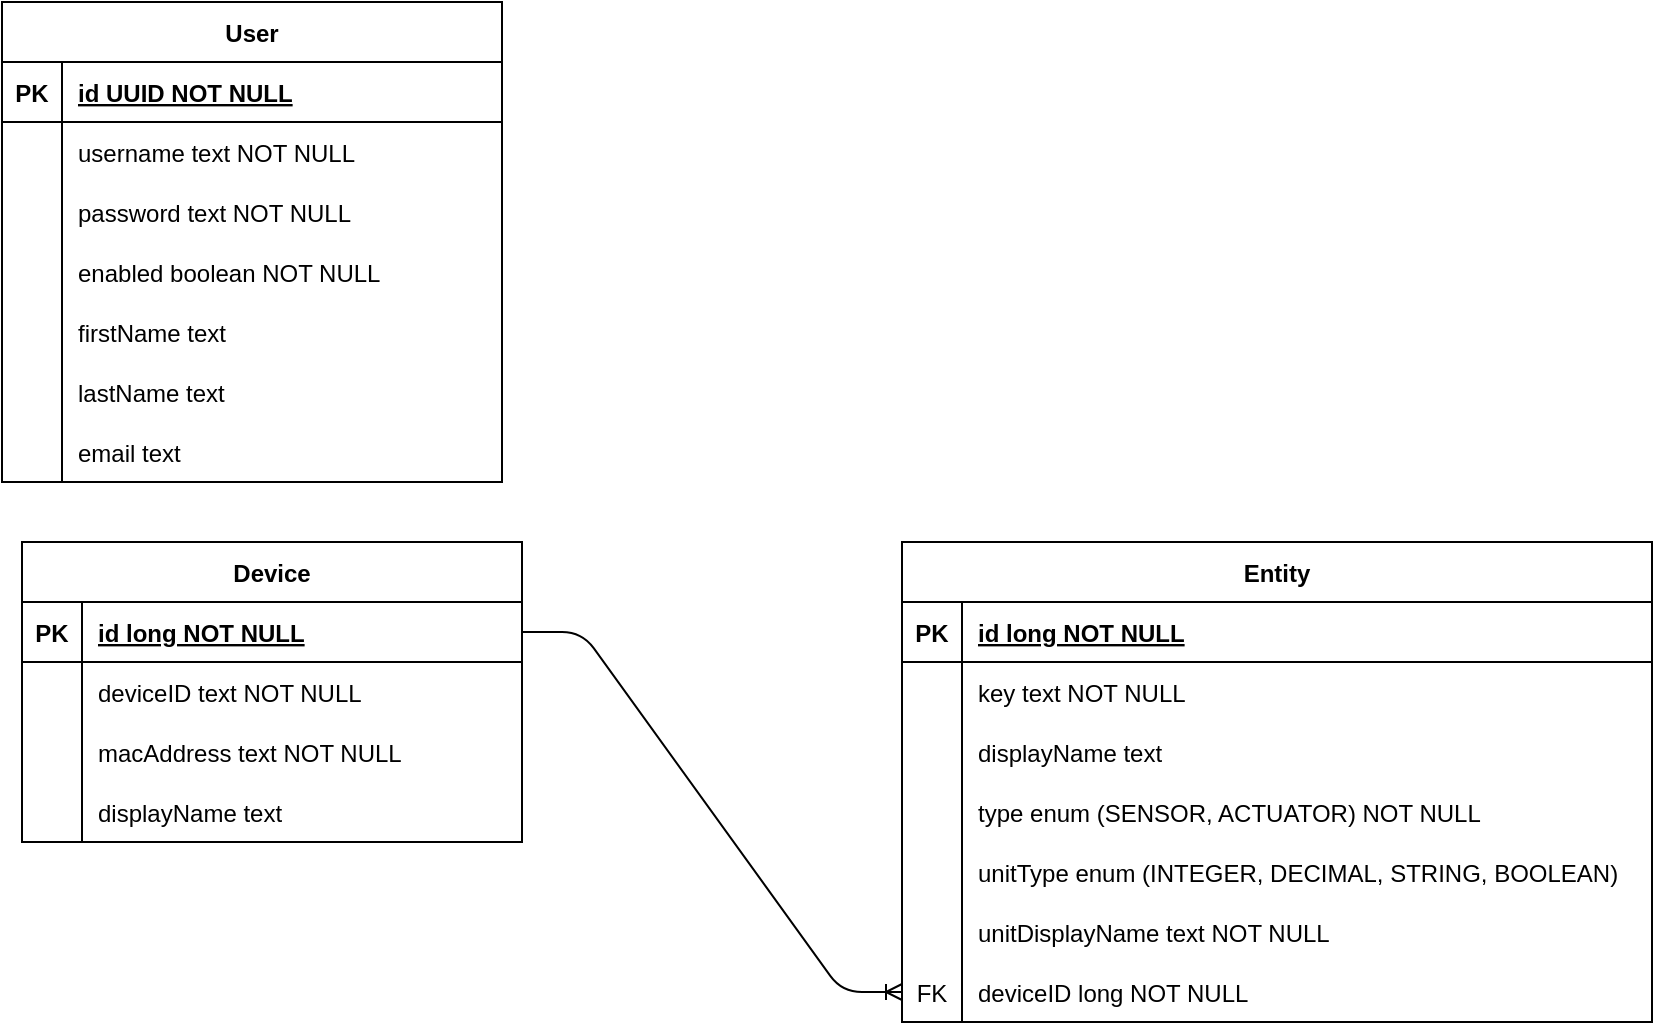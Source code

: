 <mxfile version="14.1.8" type="device"><diagram id="R2lEEEUBdFMjLlhIrx00" name="Page-1"><mxGraphModel dx="2912" dy="851" grid="1" gridSize="10" guides="1" tooltips="1" connect="1" arrows="1" fold="1" page="1" pageScale="1" pageWidth="850" pageHeight="1100" math="0" shadow="0" extFonts="Permanent Marker^https://fonts.googleapis.com/css?family=Permanent+Marker"><root><mxCell id="0"/><mxCell id="1" parent="0"/><mxCell id="C-vyLk0tnHw3VtMMgP7b-23" value="User" style="shape=table;startSize=30;container=1;collapsible=1;childLayout=tableLayout;fixedRows=1;rowLines=0;fontStyle=1;align=center;resizeLast=1;" parent="1" vertex="1"><mxGeometry x="-840" y="20" width="250" height="240" as="geometry"/></mxCell><mxCell id="C-vyLk0tnHw3VtMMgP7b-24" value="" style="shape=partialRectangle;collapsible=0;dropTarget=0;pointerEvents=0;fillColor=none;points=[[0,0.5],[1,0.5]];portConstraint=eastwest;top=0;left=0;right=0;bottom=1;" parent="C-vyLk0tnHw3VtMMgP7b-23" vertex="1"><mxGeometry y="30" width="250" height="30" as="geometry"/></mxCell><mxCell id="C-vyLk0tnHw3VtMMgP7b-25" value="PK" style="shape=partialRectangle;overflow=hidden;connectable=0;fillColor=none;top=0;left=0;bottom=0;right=0;fontStyle=1;" parent="C-vyLk0tnHw3VtMMgP7b-24" vertex="1"><mxGeometry width="30" height="30" as="geometry"/></mxCell><mxCell id="C-vyLk0tnHw3VtMMgP7b-26" value="id UUID NOT NULL " style="shape=partialRectangle;overflow=hidden;connectable=0;fillColor=none;top=0;left=0;bottom=0;right=0;align=left;spacingLeft=6;fontStyle=5;" parent="C-vyLk0tnHw3VtMMgP7b-24" vertex="1"><mxGeometry x="30" width="220" height="30" as="geometry"/></mxCell><mxCell id="C-vyLk0tnHw3VtMMgP7b-27" value="" style="shape=partialRectangle;collapsible=0;dropTarget=0;pointerEvents=0;fillColor=none;points=[[0,0.5],[1,0.5]];portConstraint=eastwest;top=0;left=0;right=0;bottom=0;" parent="C-vyLk0tnHw3VtMMgP7b-23" vertex="1"><mxGeometry y="60" width="250" height="30" as="geometry"/></mxCell><mxCell id="C-vyLk0tnHw3VtMMgP7b-28" value="" style="shape=partialRectangle;overflow=hidden;connectable=0;fillColor=none;top=0;left=0;bottom=0;right=0;" parent="C-vyLk0tnHw3VtMMgP7b-27" vertex="1"><mxGeometry width="30" height="30" as="geometry"/></mxCell><mxCell id="C-vyLk0tnHw3VtMMgP7b-29" value="username text NOT NULL" style="shape=partialRectangle;overflow=hidden;connectable=0;fillColor=none;top=0;left=0;bottom=0;right=0;align=left;spacingLeft=6;" parent="C-vyLk0tnHw3VtMMgP7b-27" vertex="1"><mxGeometry x="30" width="220" height="30" as="geometry"/></mxCell><mxCell id="msgW7Ux3hpX_tZHprJBe-1" value="" style="shape=partialRectangle;collapsible=0;dropTarget=0;pointerEvents=0;fillColor=none;points=[[0,0.5],[1,0.5]];portConstraint=eastwest;top=0;left=0;right=0;bottom=0;" parent="C-vyLk0tnHw3VtMMgP7b-23" vertex="1"><mxGeometry y="90" width="250" height="30" as="geometry"/></mxCell><mxCell id="msgW7Ux3hpX_tZHprJBe-2" value="" style="shape=partialRectangle;overflow=hidden;connectable=0;fillColor=none;top=0;left=0;bottom=0;right=0;" parent="msgW7Ux3hpX_tZHprJBe-1" vertex="1"><mxGeometry width="30" height="30" as="geometry"/></mxCell><mxCell id="msgW7Ux3hpX_tZHprJBe-3" value="password text NOT NULL" style="shape=partialRectangle;overflow=hidden;connectable=0;fillColor=none;top=0;left=0;bottom=0;right=0;align=left;spacingLeft=6;" parent="msgW7Ux3hpX_tZHprJBe-1" vertex="1"><mxGeometry x="30" width="220" height="30" as="geometry"/></mxCell><mxCell id="msgW7Ux3hpX_tZHprJBe-4" value="" style="shape=partialRectangle;collapsible=0;dropTarget=0;pointerEvents=0;fillColor=none;points=[[0,0.5],[1,0.5]];portConstraint=eastwest;top=0;left=0;right=0;bottom=0;" parent="C-vyLk0tnHw3VtMMgP7b-23" vertex="1"><mxGeometry y="120" width="250" height="30" as="geometry"/></mxCell><mxCell id="msgW7Ux3hpX_tZHprJBe-5" value="" style="shape=partialRectangle;overflow=hidden;connectable=0;fillColor=none;top=0;left=0;bottom=0;right=0;" parent="msgW7Ux3hpX_tZHprJBe-4" vertex="1"><mxGeometry width="30" height="30" as="geometry"/></mxCell><mxCell id="msgW7Ux3hpX_tZHprJBe-6" value="enabled boolean NOT NULL" style="shape=partialRectangle;overflow=hidden;connectable=0;fillColor=none;top=0;left=0;bottom=0;right=0;align=left;spacingLeft=6;" parent="msgW7Ux3hpX_tZHprJBe-4" vertex="1"><mxGeometry x="30" width="220" height="30" as="geometry"/></mxCell><mxCell id="msgW7Ux3hpX_tZHprJBe-22" value="" style="shape=partialRectangle;collapsible=0;dropTarget=0;pointerEvents=0;fillColor=none;points=[[0,0.5],[1,0.5]];portConstraint=eastwest;top=0;left=0;right=0;bottom=0;" parent="C-vyLk0tnHw3VtMMgP7b-23" vertex="1"><mxGeometry y="150" width="250" height="30" as="geometry"/></mxCell><mxCell id="msgW7Ux3hpX_tZHprJBe-23" value="" style="shape=partialRectangle;overflow=hidden;connectable=0;fillColor=none;top=0;left=0;bottom=0;right=0;" parent="msgW7Ux3hpX_tZHprJBe-22" vertex="1"><mxGeometry width="30" height="30" as="geometry"/></mxCell><mxCell id="msgW7Ux3hpX_tZHprJBe-24" value="firstName text" style="shape=partialRectangle;overflow=hidden;connectable=0;fillColor=none;top=0;left=0;bottom=0;right=0;align=left;spacingLeft=6;" parent="msgW7Ux3hpX_tZHprJBe-22" vertex="1"><mxGeometry x="30" width="220" height="30" as="geometry"/></mxCell><mxCell id="d12zRj4CoHBxjOV78AVz-1" value="" style="shape=partialRectangle;collapsible=0;dropTarget=0;pointerEvents=0;fillColor=none;points=[[0,0.5],[1,0.5]];portConstraint=eastwest;top=0;left=0;right=0;bottom=0;" parent="C-vyLk0tnHw3VtMMgP7b-23" vertex="1"><mxGeometry y="180" width="250" height="30" as="geometry"/></mxCell><mxCell id="d12zRj4CoHBxjOV78AVz-2" value="" style="shape=partialRectangle;overflow=hidden;connectable=0;fillColor=none;top=0;left=0;bottom=0;right=0;" parent="d12zRj4CoHBxjOV78AVz-1" vertex="1"><mxGeometry width="30" height="30" as="geometry"/></mxCell><mxCell id="d12zRj4CoHBxjOV78AVz-3" value="lastName text" style="shape=partialRectangle;overflow=hidden;connectable=0;fillColor=none;top=0;left=0;bottom=0;right=0;align=left;spacingLeft=6;" parent="d12zRj4CoHBxjOV78AVz-1" vertex="1"><mxGeometry x="30" width="220" height="30" as="geometry"/></mxCell><mxCell id="d12zRj4CoHBxjOV78AVz-4" value="" style="shape=partialRectangle;collapsible=0;dropTarget=0;pointerEvents=0;fillColor=none;points=[[0,0.5],[1,0.5]];portConstraint=eastwest;top=0;left=0;right=0;bottom=0;" parent="C-vyLk0tnHw3VtMMgP7b-23" vertex="1"><mxGeometry y="210" width="250" height="30" as="geometry"/></mxCell><mxCell id="d12zRj4CoHBxjOV78AVz-5" value="" style="shape=partialRectangle;overflow=hidden;connectable=0;fillColor=none;top=0;left=0;bottom=0;right=0;" parent="d12zRj4CoHBxjOV78AVz-4" vertex="1"><mxGeometry width="30" height="30" as="geometry"/></mxCell><mxCell id="d12zRj4CoHBxjOV78AVz-6" value="email text" style="shape=partialRectangle;overflow=hidden;connectable=0;fillColor=none;top=0;left=0;bottom=0;right=0;align=left;spacingLeft=6;" parent="d12zRj4CoHBxjOV78AVz-4" vertex="1"><mxGeometry x="30" width="220" height="30" as="geometry"/></mxCell><mxCell id="_SD_Ca2BvJ3gVrXRWANg-1" value="Device" style="shape=table;startSize=30;container=1;collapsible=1;childLayout=tableLayout;fixedRows=1;rowLines=0;fontStyle=1;align=center;resizeLast=1;" vertex="1" parent="1"><mxGeometry x="-830" y="290" width="250" height="150" as="geometry"/></mxCell><mxCell id="_SD_Ca2BvJ3gVrXRWANg-2" value="" style="shape=partialRectangle;collapsible=0;dropTarget=0;pointerEvents=0;fillColor=none;points=[[0,0.5],[1,0.5]];portConstraint=eastwest;top=0;left=0;right=0;bottom=1;" vertex="1" parent="_SD_Ca2BvJ3gVrXRWANg-1"><mxGeometry y="30" width="250" height="30" as="geometry"/></mxCell><mxCell id="_SD_Ca2BvJ3gVrXRWANg-3" value="PK" style="shape=partialRectangle;overflow=hidden;connectable=0;fillColor=none;top=0;left=0;bottom=0;right=0;fontStyle=1;" vertex="1" parent="_SD_Ca2BvJ3gVrXRWANg-2"><mxGeometry width="30" height="30" as="geometry"/></mxCell><mxCell id="_SD_Ca2BvJ3gVrXRWANg-4" value="id long NOT NULL " style="shape=partialRectangle;overflow=hidden;connectable=0;fillColor=none;top=0;left=0;bottom=0;right=0;align=left;spacingLeft=6;fontStyle=5;" vertex="1" parent="_SD_Ca2BvJ3gVrXRWANg-2"><mxGeometry x="30" width="220" height="30" as="geometry"/></mxCell><mxCell id="_SD_Ca2BvJ3gVrXRWANg-5" value="" style="shape=partialRectangle;collapsible=0;dropTarget=0;pointerEvents=0;fillColor=none;points=[[0,0.5],[1,0.5]];portConstraint=eastwest;top=0;left=0;right=0;bottom=0;" vertex="1" parent="_SD_Ca2BvJ3gVrXRWANg-1"><mxGeometry y="60" width="250" height="30" as="geometry"/></mxCell><mxCell id="_SD_Ca2BvJ3gVrXRWANg-6" value="" style="shape=partialRectangle;overflow=hidden;connectable=0;fillColor=none;top=0;left=0;bottom=0;right=0;" vertex="1" parent="_SD_Ca2BvJ3gVrXRWANg-5"><mxGeometry width="30" height="30" as="geometry"/></mxCell><mxCell id="_SD_Ca2BvJ3gVrXRWANg-7" value="deviceID text NOT NULL" style="shape=partialRectangle;overflow=hidden;connectable=0;fillColor=none;top=0;left=0;bottom=0;right=0;align=left;spacingLeft=6;" vertex="1" parent="_SD_Ca2BvJ3gVrXRWANg-5"><mxGeometry x="30" width="220" height="30" as="geometry"/></mxCell><mxCell id="_SD_Ca2BvJ3gVrXRWANg-8" value="" style="shape=partialRectangle;collapsible=0;dropTarget=0;pointerEvents=0;fillColor=none;points=[[0,0.5],[1,0.5]];portConstraint=eastwest;top=0;left=0;right=0;bottom=0;" vertex="1" parent="_SD_Ca2BvJ3gVrXRWANg-1"><mxGeometry y="90" width="250" height="30" as="geometry"/></mxCell><mxCell id="_SD_Ca2BvJ3gVrXRWANg-9" value="" style="shape=partialRectangle;overflow=hidden;connectable=0;fillColor=none;top=0;left=0;bottom=0;right=0;" vertex="1" parent="_SD_Ca2BvJ3gVrXRWANg-8"><mxGeometry width="30" height="30" as="geometry"/></mxCell><mxCell id="_SD_Ca2BvJ3gVrXRWANg-10" value="macAddress text NOT NULL" style="shape=partialRectangle;overflow=hidden;connectable=0;fillColor=none;top=0;left=0;bottom=0;right=0;align=left;spacingLeft=6;" vertex="1" parent="_SD_Ca2BvJ3gVrXRWANg-8"><mxGeometry x="30" width="220" height="30" as="geometry"/></mxCell><mxCell id="_SD_Ca2BvJ3gVrXRWANg-11" value="" style="shape=partialRectangle;collapsible=0;dropTarget=0;pointerEvents=0;fillColor=none;points=[[0,0.5],[1,0.5]];portConstraint=eastwest;top=0;left=0;right=0;bottom=0;" vertex="1" parent="_SD_Ca2BvJ3gVrXRWANg-1"><mxGeometry y="120" width="250" height="30" as="geometry"/></mxCell><mxCell id="_SD_Ca2BvJ3gVrXRWANg-12" value="" style="shape=partialRectangle;overflow=hidden;connectable=0;fillColor=none;top=0;left=0;bottom=0;right=0;" vertex="1" parent="_SD_Ca2BvJ3gVrXRWANg-11"><mxGeometry width="30" height="30" as="geometry"/></mxCell><mxCell id="_SD_Ca2BvJ3gVrXRWANg-13" value="displayName text" style="shape=partialRectangle;overflow=hidden;connectable=0;fillColor=none;top=0;left=0;bottom=0;right=0;align=left;spacingLeft=6;" vertex="1" parent="_SD_Ca2BvJ3gVrXRWANg-11"><mxGeometry x="30" width="220" height="30" as="geometry"/></mxCell><mxCell id="_SD_Ca2BvJ3gVrXRWANg-23" value="Entity" style="shape=table;startSize=30;container=1;collapsible=1;childLayout=tableLayout;fixedRows=1;rowLines=0;fontStyle=1;align=center;resizeLast=1;" vertex="1" parent="1"><mxGeometry x="-390" y="290" width="375" height="240" as="geometry"/></mxCell><mxCell id="_SD_Ca2BvJ3gVrXRWANg-24" value="" style="shape=partialRectangle;collapsible=0;dropTarget=0;pointerEvents=0;fillColor=none;points=[[0,0.5],[1,0.5]];portConstraint=eastwest;top=0;left=0;right=0;bottom=1;" vertex="1" parent="_SD_Ca2BvJ3gVrXRWANg-23"><mxGeometry y="30" width="375" height="30" as="geometry"/></mxCell><mxCell id="_SD_Ca2BvJ3gVrXRWANg-25" value="PK" style="shape=partialRectangle;overflow=hidden;connectable=0;fillColor=none;top=0;left=0;bottom=0;right=0;fontStyle=1;" vertex="1" parent="_SD_Ca2BvJ3gVrXRWANg-24"><mxGeometry width="30" height="30" as="geometry"/></mxCell><mxCell id="_SD_Ca2BvJ3gVrXRWANg-26" value="id long NOT NULL " style="shape=partialRectangle;overflow=hidden;connectable=0;fillColor=none;top=0;left=0;bottom=0;right=0;align=left;spacingLeft=6;fontStyle=5;" vertex="1" parent="_SD_Ca2BvJ3gVrXRWANg-24"><mxGeometry x="30" width="345" height="30" as="geometry"/></mxCell><mxCell id="_SD_Ca2BvJ3gVrXRWANg-27" value="" style="shape=partialRectangle;collapsible=0;dropTarget=0;pointerEvents=0;fillColor=none;points=[[0,0.5],[1,0.5]];portConstraint=eastwest;top=0;left=0;right=0;bottom=0;" vertex="1" parent="_SD_Ca2BvJ3gVrXRWANg-23"><mxGeometry y="60" width="375" height="30" as="geometry"/></mxCell><mxCell id="_SD_Ca2BvJ3gVrXRWANg-28" value="" style="shape=partialRectangle;overflow=hidden;connectable=0;fillColor=none;top=0;left=0;bottom=0;right=0;" vertex="1" parent="_SD_Ca2BvJ3gVrXRWANg-27"><mxGeometry width="30" height="30" as="geometry"/></mxCell><mxCell id="_SD_Ca2BvJ3gVrXRWANg-29" value="key text NOT NULL" style="shape=partialRectangle;overflow=hidden;connectable=0;fillColor=none;top=0;left=0;bottom=0;right=0;align=left;spacingLeft=6;" vertex="1" parent="_SD_Ca2BvJ3gVrXRWANg-27"><mxGeometry x="30" width="345" height="30" as="geometry"/></mxCell><mxCell id="_SD_Ca2BvJ3gVrXRWANg-30" value="" style="shape=partialRectangle;collapsible=0;dropTarget=0;pointerEvents=0;fillColor=none;points=[[0,0.5],[1,0.5]];portConstraint=eastwest;top=0;left=0;right=0;bottom=0;" vertex="1" parent="_SD_Ca2BvJ3gVrXRWANg-23"><mxGeometry y="90" width="375" height="30" as="geometry"/></mxCell><mxCell id="_SD_Ca2BvJ3gVrXRWANg-31" value="" style="shape=partialRectangle;overflow=hidden;connectable=0;fillColor=none;top=0;left=0;bottom=0;right=0;" vertex="1" parent="_SD_Ca2BvJ3gVrXRWANg-30"><mxGeometry width="30" height="30" as="geometry"/></mxCell><mxCell id="_SD_Ca2BvJ3gVrXRWANg-32" value="displayName text" style="shape=partialRectangle;overflow=hidden;connectable=0;fillColor=none;top=0;left=0;bottom=0;right=0;align=left;spacingLeft=6;" vertex="1" parent="_SD_Ca2BvJ3gVrXRWANg-30"><mxGeometry x="30" width="345" height="30" as="geometry"/></mxCell><mxCell id="_SD_Ca2BvJ3gVrXRWANg-33" value="" style="shape=partialRectangle;collapsible=0;dropTarget=0;pointerEvents=0;fillColor=none;points=[[0,0.5],[1,0.5]];portConstraint=eastwest;top=0;left=0;right=0;bottom=0;" vertex="1" parent="_SD_Ca2BvJ3gVrXRWANg-23"><mxGeometry y="120" width="375" height="30" as="geometry"/></mxCell><mxCell id="_SD_Ca2BvJ3gVrXRWANg-34" value="" style="shape=partialRectangle;overflow=hidden;connectable=0;fillColor=none;top=0;left=0;bottom=0;right=0;" vertex="1" parent="_SD_Ca2BvJ3gVrXRWANg-33"><mxGeometry width="30" height="30" as="geometry"/></mxCell><mxCell id="_SD_Ca2BvJ3gVrXRWANg-35" value="type enum (SENSOR, ACTUATOR) NOT NULL" style="shape=partialRectangle;overflow=hidden;connectable=0;fillColor=none;top=0;left=0;bottom=0;right=0;align=left;spacingLeft=6;" vertex="1" parent="_SD_Ca2BvJ3gVrXRWANg-33"><mxGeometry x="30" width="345" height="30" as="geometry"/></mxCell><mxCell id="_SD_Ca2BvJ3gVrXRWANg-58" value="" style="shape=partialRectangle;collapsible=0;dropTarget=0;pointerEvents=0;fillColor=none;points=[[0,0.5],[1,0.5]];portConstraint=eastwest;top=0;left=0;right=0;bottom=0;" vertex="1" parent="_SD_Ca2BvJ3gVrXRWANg-23"><mxGeometry y="150" width="375" height="30" as="geometry"/></mxCell><mxCell id="_SD_Ca2BvJ3gVrXRWANg-59" value="" style="shape=partialRectangle;overflow=hidden;connectable=0;fillColor=none;top=0;left=0;bottom=0;right=0;" vertex="1" parent="_SD_Ca2BvJ3gVrXRWANg-58"><mxGeometry width="30" height="30" as="geometry"/></mxCell><mxCell id="_SD_Ca2BvJ3gVrXRWANg-60" value="unitType enum (INTEGER, DECIMAL, STRING, BOOLEAN)" style="shape=partialRectangle;overflow=hidden;connectable=0;fillColor=none;top=0;left=0;bottom=0;right=0;align=left;spacingLeft=6;" vertex="1" parent="_SD_Ca2BvJ3gVrXRWANg-58"><mxGeometry x="30" width="345" height="30" as="geometry"/></mxCell><mxCell id="_SD_Ca2BvJ3gVrXRWANg-61" value="" style="shape=partialRectangle;collapsible=0;dropTarget=0;pointerEvents=0;fillColor=none;points=[[0,0.5],[1,0.5]];portConstraint=eastwest;top=0;left=0;right=0;bottom=0;" vertex="1" parent="_SD_Ca2BvJ3gVrXRWANg-23"><mxGeometry y="180" width="375" height="30" as="geometry"/></mxCell><mxCell id="_SD_Ca2BvJ3gVrXRWANg-62" value="" style="shape=partialRectangle;overflow=hidden;connectable=0;fillColor=none;top=0;left=0;bottom=0;right=0;" vertex="1" parent="_SD_Ca2BvJ3gVrXRWANg-61"><mxGeometry width="30" height="30" as="geometry"/></mxCell><mxCell id="_SD_Ca2BvJ3gVrXRWANg-63" value="unitDisplayName text NOT NULL" style="shape=partialRectangle;overflow=hidden;connectable=0;fillColor=none;top=0;left=0;bottom=0;right=0;align=left;spacingLeft=6;" vertex="1" parent="_SD_Ca2BvJ3gVrXRWANg-61"><mxGeometry x="30" width="345" height="30" as="geometry"/></mxCell><mxCell id="_SD_Ca2BvJ3gVrXRWANg-36" value="" style="shape=partialRectangle;collapsible=0;dropTarget=0;pointerEvents=0;fillColor=none;points=[[0,0.5],[1,0.5]];portConstraint=eastwest;top=0;left=0;right=0;bottom=0;" vertex="1" parent="_SD_Ca2BvJ3gVrXRWANg-23"><mxGeometry y="210" width="375" height="30" as="geometry"/></mxCell><mxCell id="_SD_Ca2BvJ3gVrXRWANg-37" value="FK" style="shape=partialRectangle;overflow=hidden;connectable=0;fillColor=none;top=0;left=0;bottom=0;right=0;" vertex="1" parent="_SD_Ca2BvJ3gVrXRWANg-36"><mxGeometry width="30" height="30" as="geometry"/></mxCell><mxCell id="_SD_Ca2BvJ3gVrXRWANg-38" value="deviceID long NOT NULL" style="shape=partialRectangle;overflow=hidden;connectable=0;fillColor=none;top=0;left=0;bottom=0;right=0;align=left;spacingLeft=6;" vertex="1" parent="_SD_Ca2BvJ3gVrXRWANg-36"><mxGeometry x="30" width="345" height="30" as="geometry"/></mxCell><mxCell id="_SD_Ca2BvJ3gVrXRWANg-65" value="" style="edgeStyle=entityRelationEdgeStyle;fontSize=12;html=1;endArrow=ERoneToMany;exitX=1;exitY=0.5;exitDx=0;exitDy=0;entryX=0;entryY=0.5;entryDx=0;entryDy=0;" edge="1" parent="1" source="_SD_Ca2BvJ3gVrXRWANg-2" target="_SD_Ca2BvJ3gVrXRWANg-36"><mxGeometry width="100" height="100" relative="1" as="geometry"><mxPoint x="-490" y="720" as="sourcePoint"/><mxPoint x="-390" y="620" as="targetPoint"/></mxGeometry></mxCell></root></mxGraphModel></diagram></mxfile>
